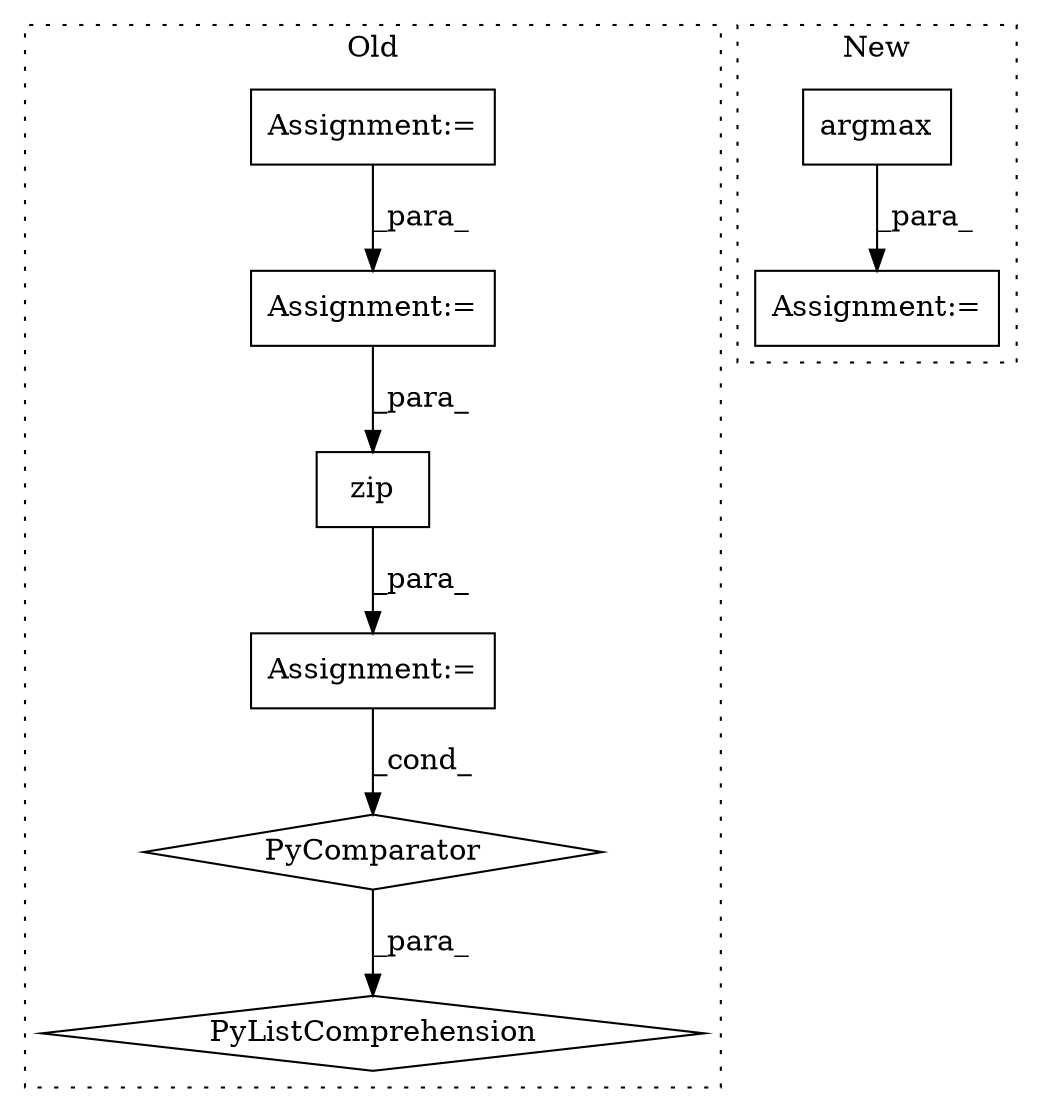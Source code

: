 digraph G {
subgraph cluster0 {
1 [label="zip" a="32" s="7203,7278" l="4,1" shape="box"];
4 [label="Assignment:=" a="7" s="7194" l="94" shape="box"];
5 [label="PyComparator" a="113" s="7194" l="94" shape="diamond"];
6 [label="PyListComprehension" a="109" s="7068" l="228" shape="diamond"];
7 [label="Assignment:=" a="7" s="6867" l="1" shape="box"];
8 [label="Assignment:=" a="7" s="6931" l="1" shape="box"];
label = "Old";
style="dotted";
}
subgraph cluster1 {
2 [label="argmax" a="32" s="8430,8443" l="7,1" shape="box"];
3 [label="Assignment:=" a="7" s="8385" l="2" shape="box"];
label = "New";
style="dotted";
}
1 -> 4 [label="_para_"];
2 -> 3 [label="_para_"];
4 -> 5 [label="_cond_"];
5 -> 6 [label="_para_"];
7 -> 8 [label="_para_"];
8 -> 1 [label="_para_"];
}